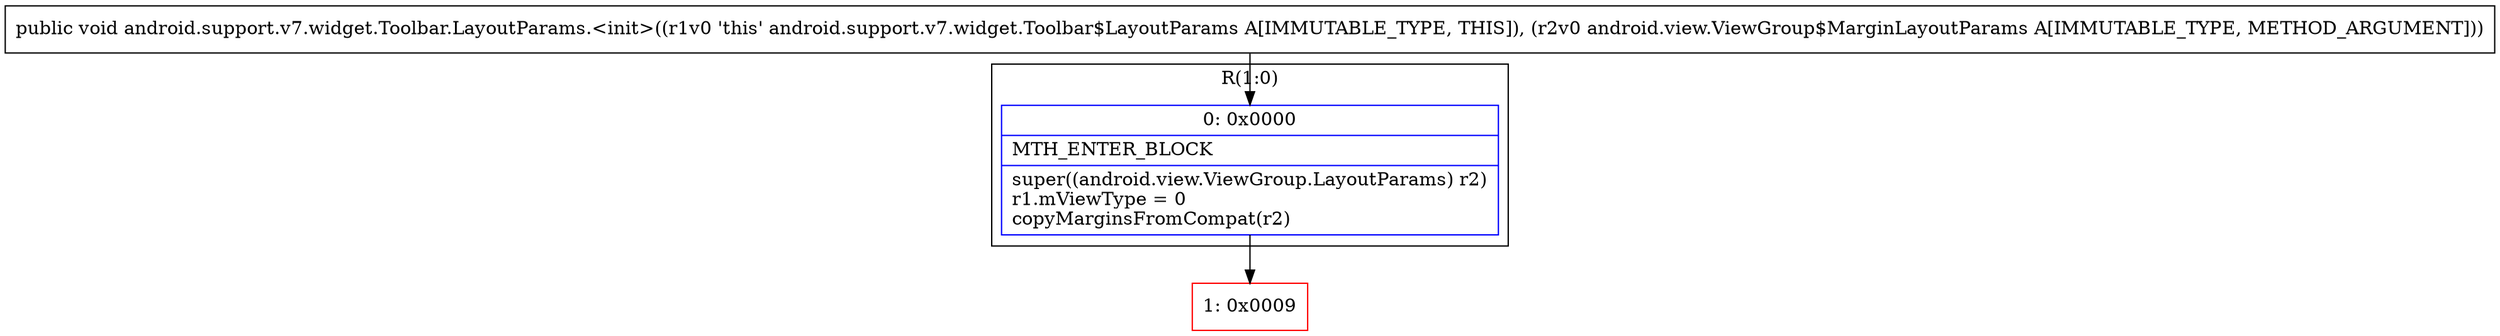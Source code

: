 digraph "CFG forandroid.support.v7.widget.Toolbar.LayoutParams.\<init\>(Landroid\/view\/ViewGroup$MarginLayoutParams;)V" {
subgraph cluster_Region_112786354 {
label = "R(1:0)";
node [shape=record,color=blue];
Node_0 [shape=record,label="{0\:\ 0x0000|MTH_ENTER_BLOCK\l|super((android.view.ViewGroup.LayoutParams) r2)\lr1.mViewType = 0\lcopyMarginsFromCompat(r2)\l}"];
}
Node_1 [shape=record,color=red,label="{1\:\ 0x0009}"];
MethodNode[shape=record,label="{public void android.support.v7.widget.Toolbar.LayoutParams.\<init\>((r1v0 'this' android.support.v7.widget.Toolbar$LayoutParams A[IMMUTABLE_TYPE, THIS]), (r2v0 android.view.ViewGroup$MarginLayoutParams A[IMMUTABLE_TYPE, METHOD_ARGUMENT])) }"];
MethodNode -> Node_0;
Node_0 -> Node_1;
}

